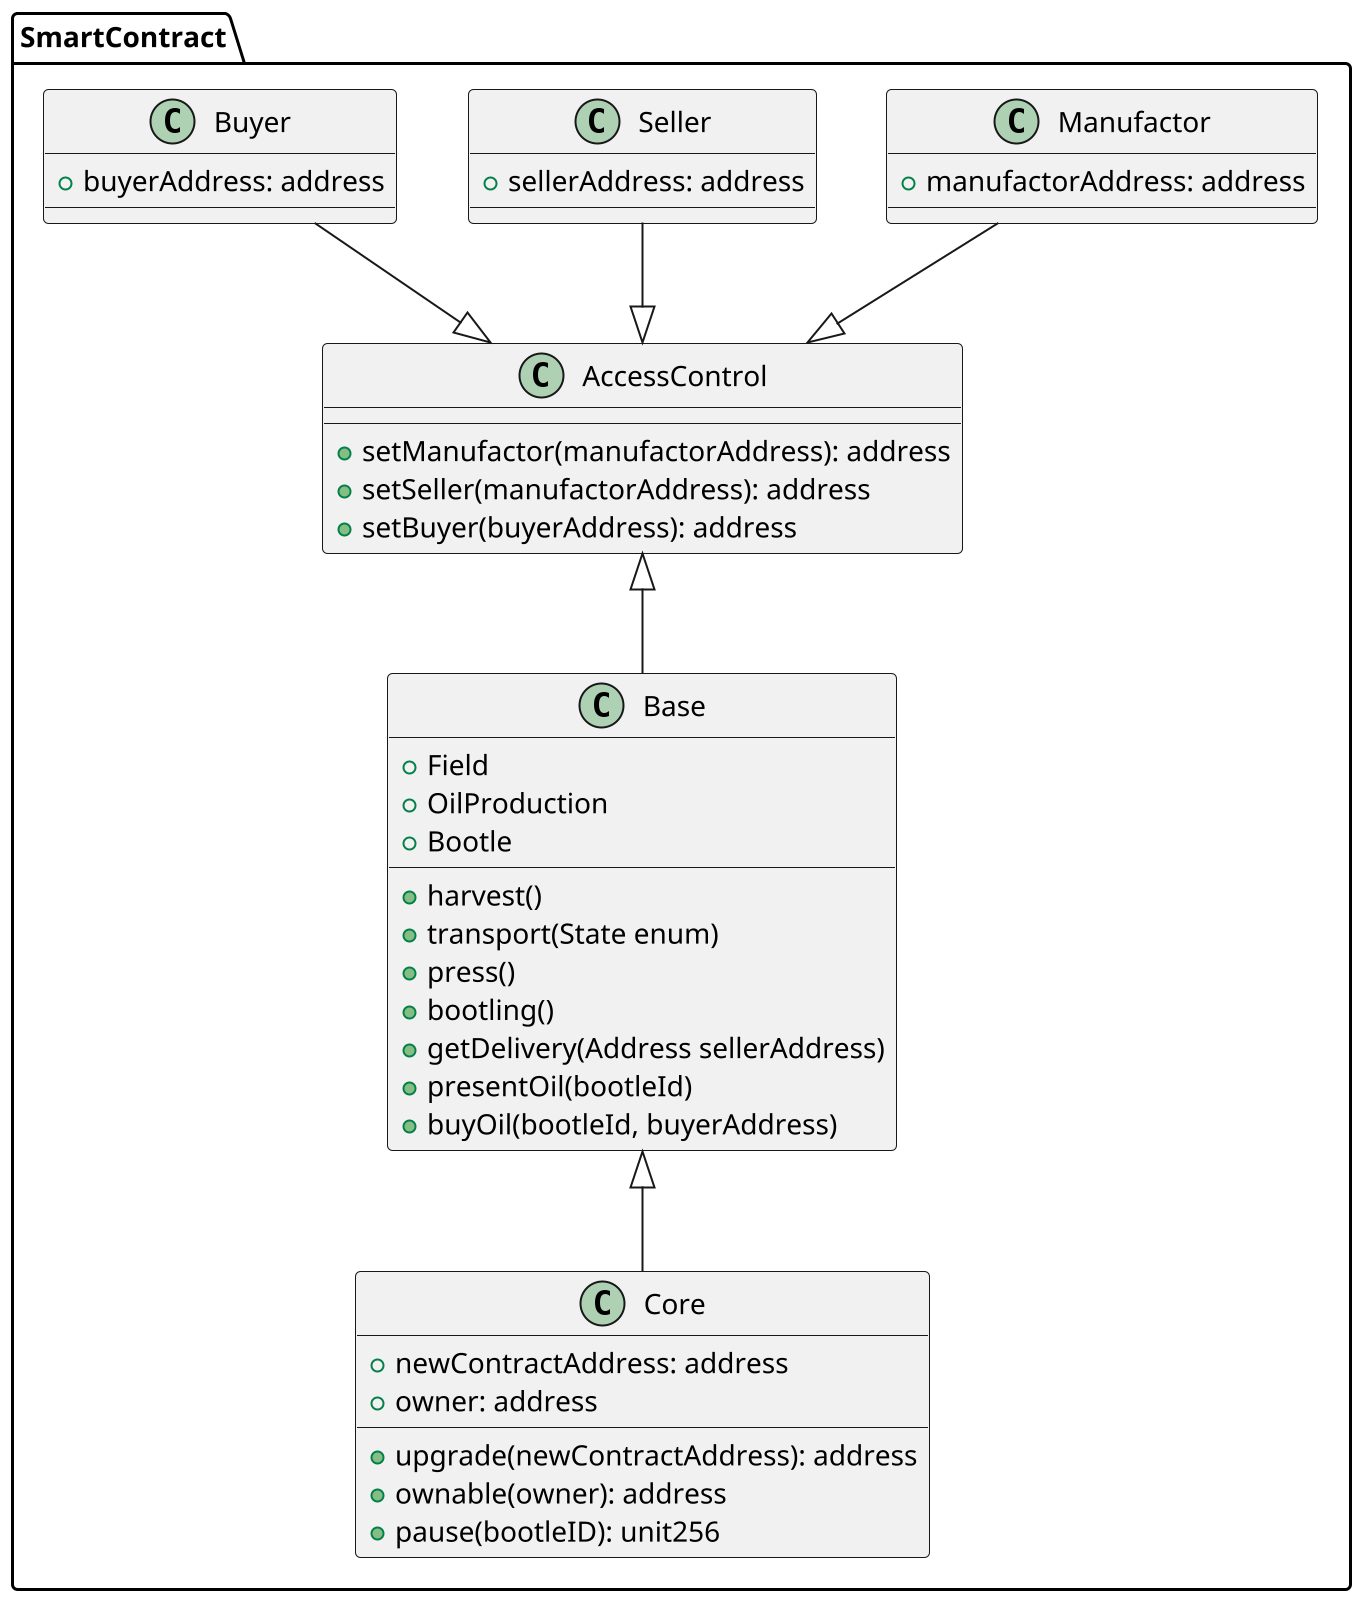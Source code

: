 @startuml
package SmartContract {
    scale 2
     class Core  {
        + newContractAddress: address
        + owner: address
        + upgrade(newContractAddress): address
        + ownable(owner): address
        + pause(bootleID): unit256

    }

     class Base {
        + Field
        + OilProduction
        + Bootle
        + harvest()
        + transport(State enum)
        + press()
        + bootling()
        + getDelivery(Address sellerAddress)
        + presentOil(bootleId)
        + buyOil(bootleId, buyerAddress)
    }

    class AccessControl {
        + setManufactor(manufactorAddress): address
        + setSeller(manufactorAddress): address
        + setBuyer(buyerAddress): address
    }

     class Manufactor {
        + manufactorAddress: address
    }

    class Seller {
        + sellerAddress: address
    }
 
    class Buyer {
        + buyerAddress: address
    }  

    Base <|-- Core
    AccessControl <|-- Base
    Manufactor --|> AccessControl
    Seller --|> AccessControl
    Buyer --|> AccessControl
    
}
@enduml